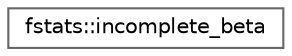 digraph "Graphical Class Hierarchy"
{
 // LATEX_PDF_SIZE
  bgcolor="transparent";
  edge [fontname=Helvetica,fontsize=10,labelfontname=Helvetica,labelfontsize=10];
  node [fontname=Helvetica,fontsize=10,shape=box,height=0.2,width=0.4];
  rankdir="LR";
  Node0 [label="fstats::incomplete_beta",height=0.2,width=0.4,color="grey40", fillcolor="white", style="filled",URL="$interfacefstats_1_1incomplete__beta.html",tooltip="Computes the incomplete beta function."];
}
